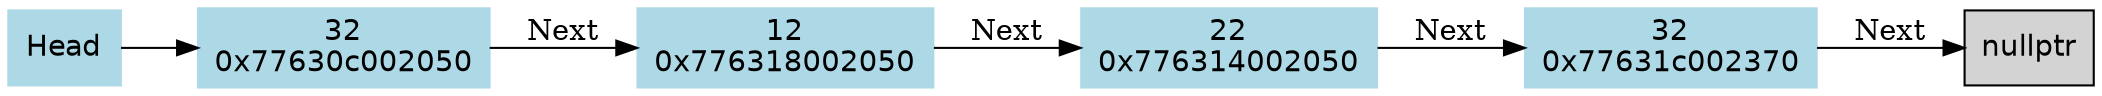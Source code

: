 digraph g {
node [shape=box, style=filled, fontname="Helvetica"];
Head [label="Head", color=lightblue, fillcolor=lightblue];
Head ->"0x77630c002050"
"0x77630c002050"[label="32\n0x77630c002050", color=lightblue, fillcolor=lightblue];
"0x77630c002050" -> "0x776318002050"[label="Next", color=black];
"0x776318002050"[label="12\n0x776318002050", color=lightblue, fillcolor=lightblue];
"0x776318002050" -> "0x776314002050"[label="Next", color=black];
"0x776314002050"[label="22\n0x776314002050", color=lightblue, fillcolor=lightblue];
"0x776314002050" -> "0x77631c002370"[label="Next", color=black];
"0x77631c002370"[label="32\n0x77631c002370", color=lightblue, fillcolor=lightblue];
"0x77631c002370" -> nullptr [label="Next", color=black];
rankdir=LR;
nodesep = 0.1;
}

